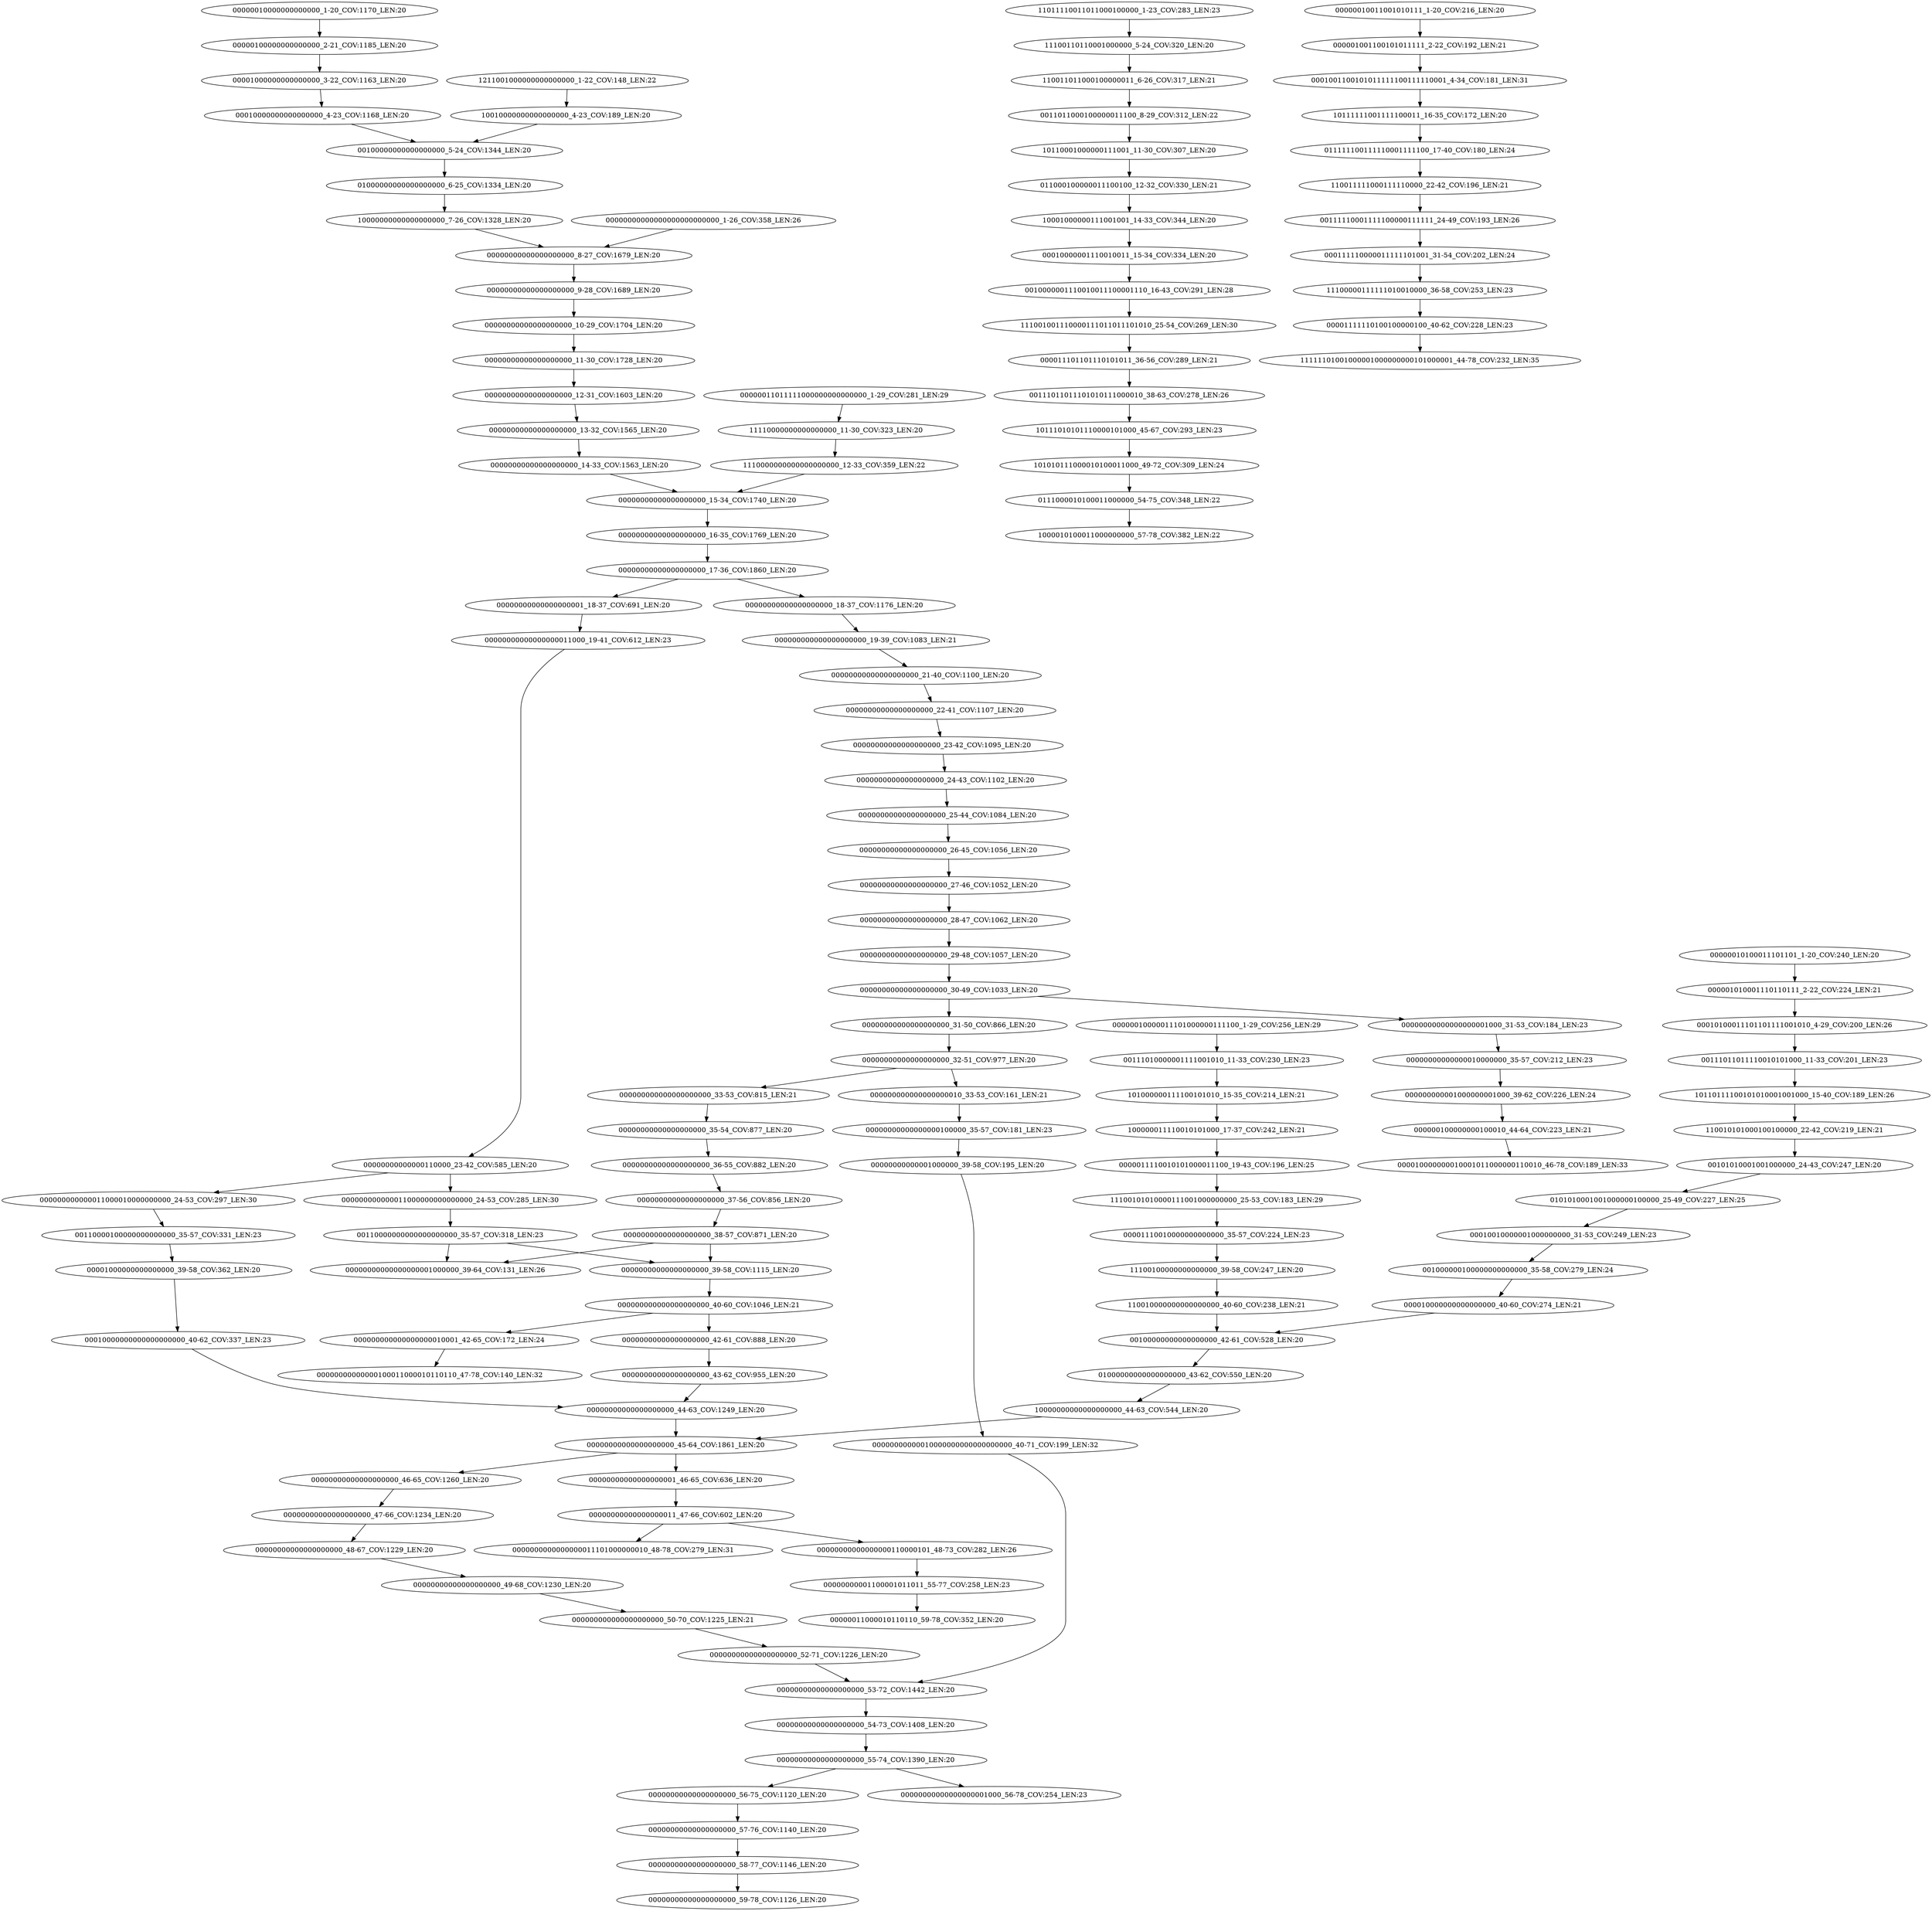 digraph G {
    "00000000000000000000_37-56_COV:856_LEN:20" -> "00000000000000000000_38-57_COV:871_LEN:20";
    "00000000000000000011_47-66_COV:602_LEN:20" -> "0000000000000000011101000000010_48-78_COV:279_LEN:31";
    "00000000000000000011_47-66_COV:602_LEN:20" -> "00000000000000000110000101_48-73_COV:282_LEN:26";
    "00000000000000000000_38-57_COV:871_LEN:20" -> "00000000000000000000_39-58_COV:1115_LEN:20";
    "00000000000000000000_38-57_COV:871_LEN:20" -> "00000000000000000001000000_39-64_COV:131_LEN:26";
    "000011101101110101011_36-56_COV:289_LEN:21" -> "00111011011101010111000010_38-63_COV:278_LEN:26";
    "00000000000000000000_8-27_COV:1679_LEN:20" -> "00000000000000000000_9-28_COV:1689_LEN:20";
    "00000000000000000000_44-63_COV:1249_LEN:20" -> "00000000000000000000_45-64_COV:1861_LEN:20";
    "00000000000000110000_23-42_COV:585_LEN:20" -> "000000000000011000000000000000_24-53_COV:285_LEN:30";
    "00000000000000110000_23-42_COV:585_LEN:20" -> "000000000000011000010000000000_24-53_COV:297_LEN:30";
    "00000000000000000000_11-30_COV:1728_LEN:20" -> "00000000000000000000_12-31_COV:1603_LEN:20";
    "0011011000100000011100_8-29_COV:312_LEN:22" -> "10110001000000111001_11-30_COV:307_LEN:20";
    "10000000000000000000_7-26_COV:1328_LEN:20" -> "00000000000000000000_8-27_COV:1679_LEN:20";
    "00000000000000000001_18-37_COV:691_LEN:20" -> "00000000000000000011000_19-41_COV:612_LEN:23";
    "00000000000000000001000_31-53_COV:184_LEN:23" -> "00000000000000010000000_35-57_COV:212_LEN:23";
    "00100000000000000000_5-24_COV:1344_LEN:20" -> "01000000000000000000_6-25_COV:1334_LEN:20";
    "10000000000000000000_44-63_COV:544_LEN:20" -> "00000000000000000000_45-64_COV:1861_LEN:20";
    "00001000000000000000_39-58_COV:362_LEN:20" -> "00010000000000000000000_40-62_COV:337_LEN:23";
    "00010000000000000000_4-23_COV:1168_LEN:20" -> "00100000000000000000_5-24_COV:1344_LEN:20";
    "00110000000000000000000_35-57_COV:318_LEN:23" -> "00000000000000000000_39-58_COV:1115_LEN:20";
    "00110000000000000000000_35-57_COV:318_LEN:23" -> "00000000000000000001000000_39-64_COV:131_LEN:26";
    "001000000100000000000000_35-58_COV:279_LEN:24" -> "000010000000000000000_40-60_COV:274_LEN:21";
    "00000000000000000000_28-47_COV:1062_LEN:20" -> "00000000000000000000_29-48_COV:1057_LEN:20";
    "00000000000000000011000_19-41_COV:612_LEN:23" -> "00000000000000110000_23-42_COV:585_LEN:20";
    "00000010000011101000000111100_1-29_COV:256_LEN:29" -> "00111010000001111001010_11-33_COV:230_LEN:23";
    "00000000000000000000000000_1-26_COV:358_LEN:26" -> "00000000000000000000_8-27_COV:1679_LEN:20";
    "00000000000000000000_16-35_COV:1769_LEN:20" -> "00000000000000000000_17-36_COV:1860_LEN:20";
    "00010000001110010011_15-34_COV:334_LEN:20" -> "0010000001110010011100001110_16-43_COV:291_LEN:28";
    "00010100011101101111001010_4-29_COV:200_LEN:26" -> "00111011011110010101000_11-33_COV:201_LEN:23";
    "00001000000000000000_3-22_COV:1163_LEN:20" -> "00010000000000000000_4-23_COV:1168_LEN:20";
    "00000000000000000000_46-65_COV:1260_LEN:20" -> "00000000000000000000_47-66_COV:1234_LEN:20";
    "00111010000001111001010_11-33_COV:230_LEN:23" -> "101000000111100101010_15-35_COV:214_LEN:21";
    "00010000000000000000000_40-62_COV:337_LEN:23" -> "00000000000000000000_44-63_COV:1249_LEN:20";
    "00000000000000000000_54-73_COV:1408_LEN:20" -> "00000000000000000000_55-74_COV:1390_LEN:20";
    "11011110011011000100000_1-23_COV:283_LEN:23" -> "11100110110001000000_5-24_COV:320_LEN:20";
    "0000011110010101000011100_19-43_COV:196_LEN:25" -> "11100101010000111001000000000_25-53_COV:183_LEN:29";
    "00000000000000000000_49-68_COV:1230_LEN:20" -> "000000000000000000000_50-70_COV:1225_LEN:21";
    "110011011000100000011_6-26_COV:317_LEN:21" -> "0011011000100000011100_8-29_COV:312_LEN:22";
    "000010000000000000000_40-60_COV:274_LEN:21" -> "00100000000000000000_42-61_COV:528_LEN:20";
    "11100100000000000000_39-58_COV:247_LEN:20" -> "110010000000000000000_40-60_COV:238_LEN:21";
    "00000000000000000000_23-42_COV:1095_LEN:20" -> "00000000000000000000_24-43_COV:1102_LEN:20";
    "00000100000000000000_2-21_COV:1185_LEN:20" -> "00001000000000000000_3-22_COV:1163_LEN:20";
    "11100000111111010010000_36-58_COV:253_LEN:23" -> "00001111110100100000100_40-62_COV:228_LEN:23";
    "00000000000000000100000_35-57_COV:181_LEN:23" -> "00000000000001000000_39-58_COV:195_LEN:20";
    "00000000000000000000_55-74_COV:1390_LEN:20" -> "00000000000000000000_56-75_COV:1120_LEN:20";
    "00000000000000000000_55-74_COV:1390_LEN:20" -> "00000000000000000001000_56-78_COV:254_LEN:23";
    "0111000010100011000000_54-75_COV:348_LEN:22" -> "1000010100011000000000_57-78_COV:382_LEN:22";
    "000001010001110110111_2-22_COV:224_LEN:21" -> "00010100011101101111001010_4-29_COV:200_LEN:26";
    "1211001000000000000000_1-22_COV:148_LEN:22" -> "10010000000000000000_4-23_COV:189_LEN:20";
    "00000000000000000000_47-66_COV:1234_LEN:20" -> "00000000000000000000_48-67_COV:1229_LEN:20";
    "00000000000000000000_35-54_COV:877_LEN:20" -> "00000000000000000000_36-55_COV:882_LEN:20";
    "101010111000010100011000_49-72_COV:309_LEN:24" -> "0111000010100011000000_54-75_COV:348_LEN:22";
    "00000000000000000000_12-31_COV:1603_LEN:20" -> "00000000000000000000_13-32_COV:1565_LEN:20";
    "000000000000000000000_40-60_COV:1046_LEN:21" -> "00000000000000000000_42-61_COV:888_LEN:20";
    "000000000000000000000_40-60_COV:1046_LEN:21" -> "000000000000000000010001_42-65_COV:172_LEN:24";
    "00000000000000000000_31-50_COV:866_LEN:20" -> "00000000000000000000_32-51_COV:977_LEN:20";
    "00000000000000000000_14-33_COV:1563_LEN:20" -> "00000000000000000000_15-34_COV:1740_LEN:20";
    "000000000001000000001000_39-62_COV:226_LEN:24" -> "000000100000000100010_44-64_COV:223_LEN:21";
    "00000000000000000000_45-64_COV:1861_LEN:20" -> "00000000000000000000_46-65_COV:1260_LEN:20";
    "00000000000000000000_45-64_COV:1861_LEN:20" -> "00000000000000000001_46-65_COV:636_LEN:20";
    "10001000000111001001_14-33_COV:344_LEN:20" -> "00010000001110010011_15-34_COV:334_LEN:20";
    "000000100000000100010_44-64_COV:223_LEN:21" -> "000010000000010001011000000110010_46-78_COV:189_LEN:33";
    "100000011110010101000_17-37_COV:242_LEN:21" -> "0000011110010101000011100_19-43_COV:196_LEN:25";
    "00000011011111000000000000000_1-29_COV:281_LEN:29" -> "11110000000000000000_11-30_COV:323_LEN:20";
    "011111100111110001111100_17-40_COV:180_LEN:24" -> "110011111000111110000_22-42_COV:196_LEN:21";
    "00000000000000000000_18-37_COV:1176_LEN:20" -> "000000000000000000000_19-39_COV:1083_LEN:21";
    "00000000000000000000_29-48_COV:1057_LEN:20" -> "00000000000000000000_30-49_COV:1033_LEN:20";
    "00000000000000000000_53-72_COV:1442_LEN:20" -> "00000000000000000000_54-73_COV:1408_LEN:20";
    "00000010011001010111_1-20_COV:216_LEN:20" -> "000001001100101011111_2-22_COV:192_LEN:21";
    "110010101000100100000_22-42_COV:219_LEN:21" -> "00101010001001000000_24-43_COV:247_LEN:20";
    "0001001100101011111100111110001_4-34_COV:181_LEN:31" -> "10111111001111100011_16-35_COV:172_LEN:20";
    "000000000000000000000_19-39_COV:1083_LEN:21" -> "00000000000000000000_21-40_COV:1100_LEN:20";
    "00000000000000000000_32-51_COV:977_LEN:20" -> "000000000000000000010_33-53_COV:161_LEN:21";
    "00000000000000000000_32-51_COV:977_LEN:20" -> "000000000000000000000_33-53_COV:815_LEN:21";
    "00000000000000000000_57-76_COV:1140_LEN:20" -> "00000000000000000000_58-77_COV:1146_LEN:20";
    "000000000000011000000000000000_24-53_COV:285_LEN:30" -> "00110000000000000000000_35-57_COV:318_LEN:23";
    "00111011011101010111000010_38-63_COV:278_LEN:26" -> "10111010101110000101000_45-67_COV:293_LEN:23";
    "00000000000000000000_58-77_COV:1146_LEN:20" -> "00000000000000000000_59-78_COV:1126_LEN:20";
    "00000000000000000000_30-49_COV:1033_LEN:20" -> "00000000000000000001000_31-53_COV:184_LEN:23";
    "00000000000000000000_30-49_COV:1033_LEN:20" -> "00000000000000000000_31-50_COV:866_LEN:20";
    "00101010001001000000_24-43_COV:247_LEN:20" -> "0101010001001000000100000_25-49_COV:227_LEN:25";
    "000000000000000000010_33-53_COV:161_LEN:21" -> "00000000000000000100000_35-57_COV:181_LEN:23";
    "00000000000000000000_56-75_COV:1120_LEN:20" -> "00000000000000000000_57-76_COV:1140_LEN:20";
    "00111011011110010101000_11-33_COV:201_LEN:23" -> "10110111100101010001001000_15-40_COV:189_LEN:26";
    "00000000000000000001_46-65_COV:636_LEN:20" -> "00000000000000000011_47-66_COV:602_LEN:20";
    "00000000000000000000_48-67_COV:1229_LEN:20" -> "00000000000000000000_49-68_COV:1230_LEN:20";
    "10010000000000000000_4-23_COV:189_LEN:20" -> "00100000000000000000_5-24_COV:1344_LEN:20";
    "00001111110100100000100_40-62_COV:228_LEN:23" -> "11111101001000001000000000101000001_44-78_COV:232_LEN:35";
    "1110000000000000000000_12-33_COV:359_LEN:22" -> "00000000000000000000_15-34_COV:1740_LEN:20";
    "000000000000000000000_50-70_COV:1225_LEN:21" -> "00000000000000000000_52-71_COV:1226_LEN:20";
    "00000000000000000000_24-43_COV:1102_LEN:20" -> "00000000000000000000_25-44_COV:1084_LEN:20";
    "00000000000010000000000000000000_40-71_COV:199_LEN:32" -> "00000000000000000000_53-72_COV:1442_LEN:20";
    "00000010100011101101_1-20_COV:240_LEN:20" -> "000001010001110110111_2-22_COV:224_LEN:21";
    "00111110001111100000111111_24-49_COV:193_LEN:26" -> "000111110000011111101001_31-54_COV:202_LEN:24";
    "101000000111100101010_15-35_COV:214_LEN:21" -> "100000011110010101000_17-37_COV:242_LEN:21";
    "110011111000111110000_22-42_COV:196_LEN:21" -> "00111110001111100000111111_24-49_COV:193_LEN:26";
    "11100101010000111001000000000_25-53_COV:183_LEN:29" -> "00001110010000000000000_35-57_COV:224_LEN:23";
    "01000000000000000000_6-25_COV:1334_LEN:20" -> "10000000000000000000_7-26_COV:1328_LEN:20";
    "00000000000000000000_21-40_COV:1100_LEN:20" -> "00000000000000000000_22-41_COV:1107_LEN:20";
    "00000000000000000000_17-36_COV:1860_LEN:20" -> "00000000000000000001_18-37_COV:691_LEN:20";
    "00000000000000000000_17-36_COV:1860_LEN:20" -> "00000000000000000000_18-37_COV:1176_LEN:20";
    "00000000000000000000_43-62_COV:955_LEN:20" -> "00000000000000000000_44-63_COV:1249_LEN:20";
    "11110000000000000000_11-30_COV:323_LEN:20" -> "1110000000000000000000_12-33_COV:359_LEN:22";
    "011000100000011100100_12-32_COV:330_LEN:21" -> "10001000000111001001_14-33_COV:344_LEN:20";
    "00000000000000000110000101_48-73_COV:282_LEN:26" -> "00000000001100001011011_55-77_COV:258_LEN:23";
    "111001001110000111011011101010_25-54_COV:269_LEN:30" -> "000011101101110101011_36-56_COV:289_LEN:21";
    "01000000000000000000_43-62_COV:550_LEN:20" -> "10000000000000000000_44-63_COV:544_LEN:20";
    "00000000000000000000_36-55_COV:882_LEN:20" -> "00000000000000000000_37-56_COV:856_LEN:20";
    "00000000000000000000_42-61_COV:888_LEN:20" -> "00000000000000000000_43-62_COV:955_LEN:20";
    "00001110010000000000000_35-57_COV:224_LEN:23" -> "11100100000000000000_39-58_COV:247_LEN:20";
    "00000000000000000000_15-34_COV:1740_LEN:20" -> "00000000000000000000_16-35_COV:1769_LEN:20";
    "10111111001111100011_16-35_COV:172_LEN:20" -> "011111100111110001111100_17-40_COV:180_LEN:24";
    "110010000000000000000_40-60_COV:238_LEN:21" -> "00100000000000000000_42-61_COV:528_LEN:20";
    "00000000000000000000_9-28_COV:1689_LEN:20" -> "00000000000000000000_10-29_COV:1704_LEN:20";
    "000000000000011000010000000000_24-53_COV:297_LEN:30" -> "00110000100000000000000_35-57_COV:331_LEN:23";
    "00000000000000000000_25-44_COV:1084_LEN:20" -> "00000000000000000000_26-45_COV:1056_LEN:20";
    "00000000000001000000_39-58_COV:195_LEN:20" -> "00000000000010000000000000000000_40-71_COV:199_LEN:32";
    "00000000000000000000_39-58_COV:1115_LEN:20" -> "000000000000000000000_40-60_COV:1046_LEN:21";
    "00000000000000000000_13-32_COV:1565_LEN:20" -> "00000000000000000000_14-33_COV:1563_LEN:20";
    "000000000000000000010001_42-65_COV:172_LEN:24" -> "00000000000000100011000010110110_47-78_COV:140_LEN:32";
    "00100000000000000000_42-61_COV:528_LEN:20" -> "01000000000000000000_43-62_COV:550_LEN:20";
    "00110000100000000000000_35-57_COV:331_LEN:23" -> "00001000000000000000_39-58_COV:362_LEN:20";
    "00000000000000000000_52-71_COV:1226_LEN:20" -> "00000000000000000000_53-72_COV:1442_LEN:20";
    "00000000000000010000000_35-57_COV:212_LEN:23" -> "000000000001000000001000_39-62_COV:226_LEN:24";
    "00000000000000000000_27-46_COV:1052_LEN:20" -> "00000000000000000000_28-47_COV:1062_LEN:20";
    "000001001100101011111_2-22_COV:192_LEN:21" -> "0001001100101011111100111110001_4-34_COV:181_LEN:31";
    "00000000001100001011011_55-77_COV:258_LEN:23" -> "00000011000010110110_59-78_COV:352_LEN:20";
    "0010000001110010011100001110_16-43_COV:291_LEN:28" -> "111001001110000111011011101010_25-54_COV:269_LEN:30";
    "00000010000000000000_1-20_COV:1170_LEN:20" -> "00000100000000000000_2-21_COV:1185_LEN:20";
    "10110001000000111001_11-30_COV:307_LEN:20" -> "011000100000011100100_12-32_COV:330_LEN:21";
    "00000000000000000000_22-41_COV:1107_LEN:20" -> "00000000000000000000_23-42_COV:1095_LEN:20";
    "00010010000001000000000_31-53_COV:249_LEN:23" -> "001000000100000000000000_35-58_COV:279_LEN:24";
    "00000000000000000000_26-45_COV:1056_LEN:20" -> "00000000000000000000_27-46_COV:1052_LEN:20";
    "00000000000000000000_10-29_COV:1704_LEN:20" -> "00000000000000000000_11-30_COV:1728_LEN:20";
    "10111010101110000101000_45-67_COV:293_LEN:23" -> "101010111000010100011000_49-72_COV:309_LEN:24";
    "000111110000011111101001_31-54_COV:202_LEN:24" -> "11100000111111010010000_36-58_COV:253_LEN:23";
    "000000000000000000000_33-53_COV:815_LEN:21" -> "00000000000000000000_35-54_COV:877_LEN:20";
    "10110111100101010001001000_15-40_COV:189_LEN:26" -> "110010101000100100000_22-42_COV:219_LEN:21";
    "0101010001001000000100000_25-49_COV:227_LEN:25" -> "00010010000001000000000_31-53_COV:249_LEN:23";
    "11100110110001000000_5-24_COV:320_LEN:20" -> "110011011000100000011_6-26_COV:317_LEN:21";
}
